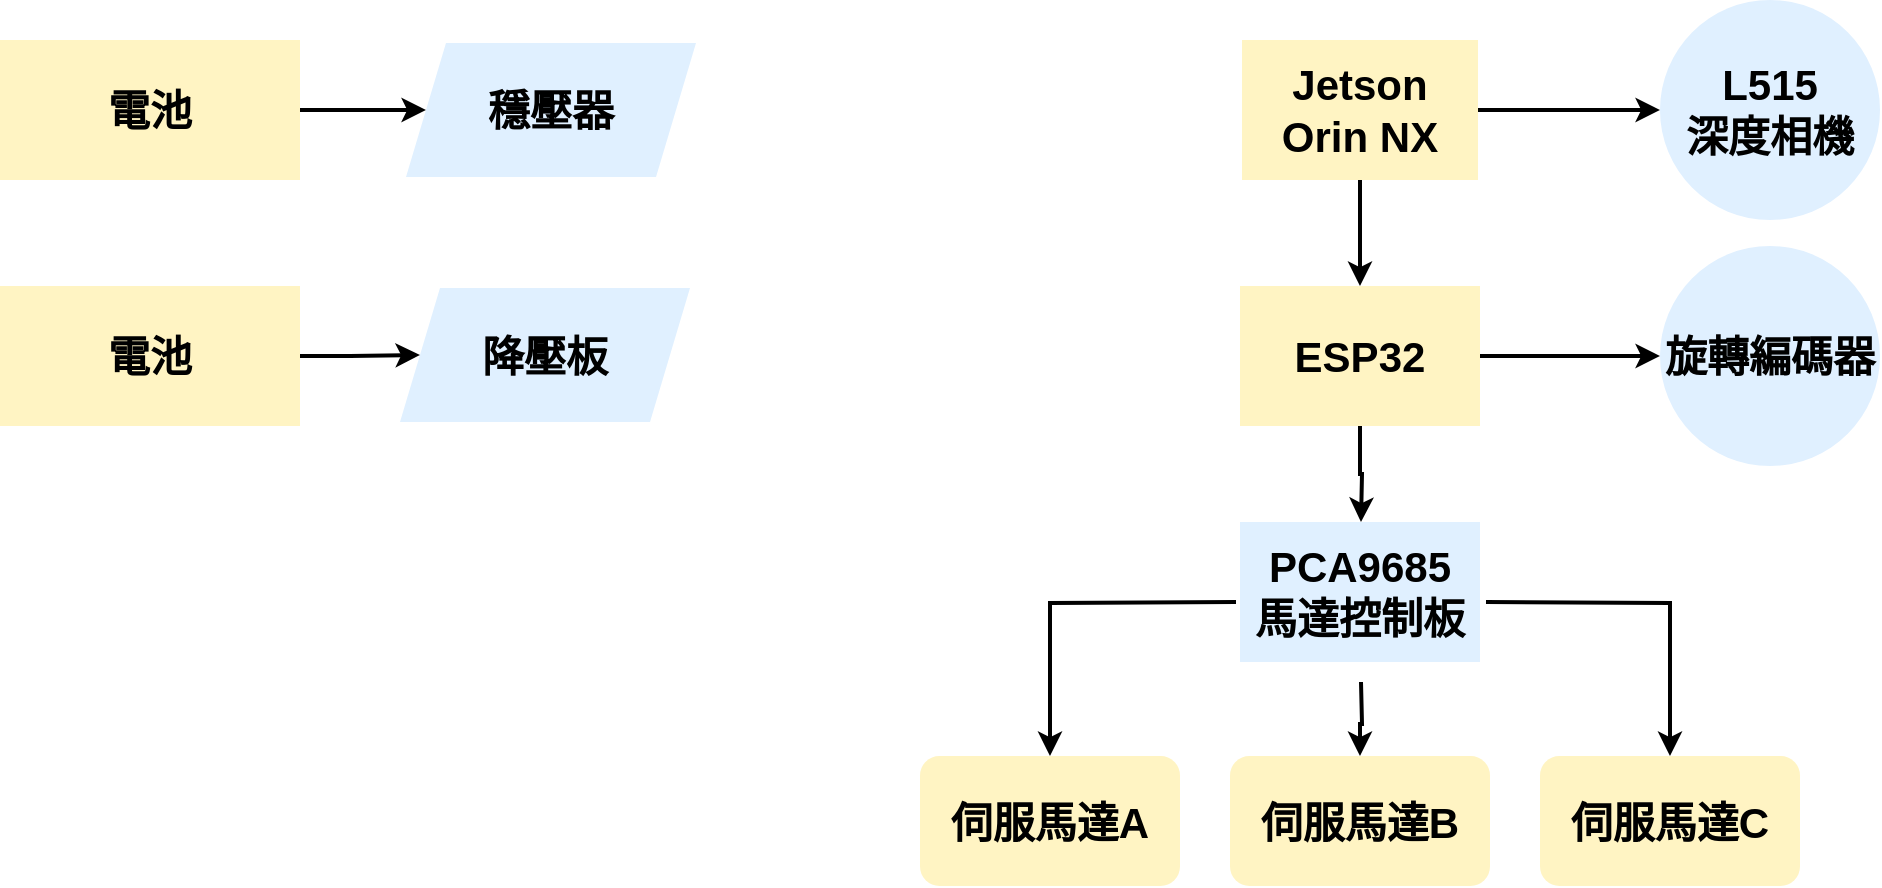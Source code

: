 <mxfile version="25.0.2">
  <diagram name="Page-1" id="16e2658f-23c8-b752-8be9-c03fbebb8bbe">
    <mxGraphModel dx="2529" dy="636" grid="0" gridSize="10" guides="1" tooltips="1" connect="1" arrows="1" fold="1" page="1" pageScale="1" pageWidth="1100" pageHeight="850" background="#ffffff" math="0" shadow="0">
      <root>
        <mxCell id="0" />
        <mxCell id="1" parent="0" />
        <mxCell id="jj3I6xXcpA3nV5aw2deL-19" value="" style="edgeStyle=orthogonalEdgeStyle;rounded=0;orthogonalLoop=1;jettySize=auto;html=1;fontStyle=1;strokeWidth=2;fontSize=21;fillColor=none;fontColor=#000000;strokeColor=#000000;" parent="1" source="jj3I6xXcpA3nV5aw2deL-1" target="jj3I6xXcpA3nV5aw2deL-11" edge="1">
          <mxGeometry relative="1" as="geometry" />
        </mxCell>
        <mxCell id="jj3I6xXcpA3nV5aw2deL-21" value="" style="edgeStyle=orthogonalEdgeStyle;rounded=0;orthogonalLoop=1;jettySize=auto;html=1;fontStyle=1;strokeWidth=2;fontSize=21;fillColor=none;fontColor=#000000;strokeColor=#000000;" parent="1" source="jj3I6xXcpA3nV5aw2deL-1" edge="1">
          <mxGeometry relative="1" as="geometry">
            <mxPoint x="520.5" y="351" as="targetPoint" />
          </mxGeometry>
        </mxCell>
        <mxCell id="jj3I6xXcpA3nV5aw2deL-1" value="ESP32" style="rounded=0;whiteSpace=wrap;html=1;fontSize=21;fontStyle=1;fillColor=#FFF4C3;fontColor=#000000;strokeColor=none;strokeWidth=2;" parent="1" vertex="1">
          <mxGeometry x="460" y="233" width="120" height="70" as="geometry" />
        </mxCell>
        <mxCell id="jj3I6xXcpA3nV5aw2deL-14" value="" style="edgeStyle=orthogonalEdgeStyle;rounded=0;orthogonalLoop=1;jettySize=auto;html=1;fontStyle=1;strokeWidth=2;fontSize=21;fillColor=none;fontColor=#000000;strokeColor=#000000;" parent="1" source="jj3I6xXcpA3nV5aw2deL-2" target="jj3I6xXcpA3nV5aw2deL-4" edge="1">
          <mxGeometry relative="1" as="geometry" />
        </mxCell>
        <mxCell id="jj3I6xXcpA3nV5aw2deL-20" value="" style="edgeStyle=orthogonalEdgeStyle;rounded=0;orthogonalLoop=1;jettySize=auto;html=1;fontStyle=1;strokeWidth=2;fontSize=21;fillColor=none;fontColor=#000000;strokeColor=#000000;" parent="1" source="jj3I6xXcpA3nV5aw2deL-2" target="jj3I6xXcpA3nV5aw2deL-1" edge="1">
          <mxGeometry relative="1" as="geometry" />
        </mxCell>
        <mxCell id="jj3I6xXcpA3nV5aw2deL-2" value="Jetson Orin NX" style="rounded=0;whiteSpace=wrap;html=1;fontSize=21;fontStyle=1;fillColor=#FFF4C3;fontColor=#000000;strokeColor=none;strokeWidth=2;" parent="1" vertex="1">
          <mxGeometry x="461" y="110" width="118" height="70" as="geometry" />
        </mxCell>
        <mxCell id="jj3I6xXcpA3nV5aw2deL-4" value="&lt;span&gt;L515&lt;/span&gt;&lt;div&gt;&lt;span&gt;深度相機&lt;/span&gt;&lt;/div&gt;" style="ellipse;whiteSpace=wrap;html=1;aspect=fixed;fontStyle=1;fillColor=#E0F0FF;fontSize=21;fontColor=#000000;strokeColor=none;strokeWidth=2;" parent="1" vertex="1">
          <mxGeometry x="670" y="90" width="110" height="110" as="geometry" />
        </mxCell>
        <mxCell id="jj3I6xXcpA3nV5aw2deL-5" value="伺服馬達A" style="rounded=1;whiteSpace=wrap;html=1;fontSize=21;fontStyle=1;fillColor=#FFF4C3;fontColor=#000000;strokeColor=none;strokeWidth=2;" parent="1" vertex="1">
          <mxGeometry x="300" y="468" width="130" height="65" as="geometry" />
        </mxCell>
        <mxCell id="jj3I6xXcpA3nV5aw2deL-24" value="" style="edgeStyle=orthogonalEdgeStyle;rounded=0;orthogonalLoop=1;jettySize=auto;html=1;fontStyle=1;strokeWidth=2;fontSize=21;fillColor=none;fontColor=#000000;strokeColor=#000000;" parent="1" target="jj3I6xXcpA3nV5aw2deL-22" edge="1">
          <mxGeometry relative="1" as="geometry">
            <mxPoint x="520.5" y="431" as="sourcePoint" />
          </mxGeometry>
        </mxCell>
        <mxCell id="jj3I6xXcpA3nV5aw2deL-25" style="edgeStyle=orthogonalEdgeStyle;rounded=0;orthogonalLoop=1;jettySize=auto;html=1;entryX=0.5;entryY=0;entryDx=0;entryDy=0;fontStyle=1;strokeWidth=2;fontSize=21;fillColor=none;fontColor=#000000;strokeColor=#000000;" parent="1" target="jj3I6xXcpA3nV5aw2deL-5" edge="1">
          <mxGeometry relative="1" as="geometry">
            <mxPoint x="458" y="391.0" as="sourcePoint" />
          </mxGeometry>
        </mxCell>
        <mxCell id="jj3I6xXcpA3nV5aw2deL-26" style="edgeStyle=orthogonalEdgeStyle;rounded=0;orthogonalLoop=1;jettySize=auto;html=1;entryX=0.5;entryY=0;entryDx=0;entryDy=0;fontStyle=1;strokeWidth=2;fontSize=21;fillColor=none;fontColor=#000000;strokeColor=#000000;" parent="1" target="jj3I6xXcpA3nV5aw2deL-23" edge="1">
          <mxGeometry relative="1" as="geometry">
            <mxPoint x="583" y="391.0" as="sourcePoint" />
          </mxGeometry>
        </mxCell>
        <mxCell id="jj3I6xXcpA3nV5aw2deL-10" value="降壓板" style="shape=parallelogram;perimeter=parallelogramPerimeter;whiteSpace=wrap;html=1;fixedSize=1;fontSize=21;fillColor=#E0F0FF;fontStyle=1;fontColor=#000000;strokeColor=none;strokeWidth=2;" parent="1" vertex="1">
          <mxGeometry x="40" y="234" width="145" height="67" as="geometry" />
        </mxCell>
        <mxCell id="jj3I6xXcpA3nV5aw2deL-11" value="&lt;span&gt;旋轉編碼器&lt;/span&gt;" style="ellipse;whiteSpace=wrap;html=1;aspect=fixed;fontStyle=1;fillColor=#E0F0FF;fontSize=21;fontColor=#000000;strokeColor=none;strokeWidth=2;" parent="1" vertex="1">
          <mxGeometry x="670" y="213" width="110" height="110" as="geometry" />
        </mxCell>
        <mxCell id="jj3I6xXcpA3nV5aw2deL-16" value="" style="edgeStyle=orthogonalEdgeStyle;rounded=0;orthogonalLoop=1;jettySize=auto;html=1;fontStyle=1;strokeWidth=2;fontSize=21;fillColor=none;fontColor=#000000;strokeColor=#000000;entryX=0;entryY=0.5;entryDx=0;entryDy=0;" parent="1" source="jj3I6xXcpA3nV5aw2deL-12" target="AwlY9K_6otOax6unXKZm-2" edge="1">
          <mxGeometry relative="1" as="geometry">
            <mxPoint x="50" y="145" as="targetPoint" />
          </mxGeometry>
        </mxCell>
        <mxCell id="jj3I6xXcpA3nV5aw2deL-12" value="電池" style="rounded=0;whiteSpace=wrap;html=1;fontSize=21;fontStyle=1;fillColor=#FFF4C3;fontColor=#000000;strokeColor=none;strokeWidth=2;" parent="1" vertex="1">
          <mxGeometry x="-160" y="110" width="150" height="70" as="geometry" />
        </mxCell>
        <mxCell id="jj3I6xXcpA3nV5aw2deL-17" value="" style="edgeStyle=orthogonalEdgeStyle;rounded=0;orthogonalLoop=1;jettySize=auto;html=1;fontStyle=1;strokeWidth=2;fontSize=21;fillColor=none;fontColor=#000000;strokeColor=#000000;" parent="1" source="jj3I6xXcpA3nV5aw2deL-13" target="jj3I6xXcpA3nV5aw2deL-10" edge="1">
          <mxGeometry relative="1" as="geometry" />
        </mxCell>
        <mxCell id="jj3I6xXcpA3nV5aw2deL-13" value="電池" style="rounded=0;whiteSpace=wrap;html=1;fontSize=21;fontStyle=1;fillColor=#FFF4C3;fontColor=#000000;strokeColor=none;strokeWidth=2;" parent="1" vertex="1">
          <mxGeometry x="-160" y="233" width="150" height="70" as="geometry" />
        </mxCell>
        <mxCell id="jj3I6xXcpA3nV5aw2deL-22" value="伺服馬達B" style="rounded=1;whiteSpace=wrap;html=1;fontSize=21;fontStyle=1;fillColor=#FFF4C3;fontColor=#000000;strokeColor=none;strokeWidth=2;" parent="1" vertex="1">
          <mxGeometry x="455" y="468" width="130" height="65" as="geometry" />
        </mxCell>
        <mxCell id="jj3I6xXcpA3nV5aw2deL-23" value="伺服馬達C" style="rounded=1;whiteSpace=wrap;html=1;fontSize=21;fontStyle=1;fillColor=#FFF4C3;fontColor=#000000;strokeColor=none;strokeWidth=2;" parent="1" vertex="1">
          <mxGeometry x="610" y="468" width="130" height="65" as="geometry" />
        </mxCell>
        <mxCell id="AwlY9K_6otOax6unXKZm-2" value="穩壓器" style="shape=parallelogram;perimeter=parallelogramPerimeter;whiteSpace=wrap;html=1;fixedSize=1;fontSize=21;fillColor=#E0F0FF;fontStyle=1;fontColor=#000000;strokeColor=none;strokeWidth=2;" parent="1" vertex="1">
          <mxGeometry x="43" y="111.5" width="145" height="67" as="geometry" />
        </mxCell>
        <mxCell id="AwlY9K_6otOax6unXKZm-6" value="PCA9685&lt;div&gt;馬達控制板&lt;/div&gt;" style="rounded=0;whiteSpace=wrap;html=1;fontSize=21;fontStyle=1;fillColor=#E0F0FF;fontColor=#000000;strokeColor=none;strokeWidth=2;" parent="1" vertex="1">
          <mxGeometry x="460" y="351" width="120" height="70" as="geometry" />
        </mxCell>
      </root>
    </mxGraphModel>
  </diagram>
</mxfile>
